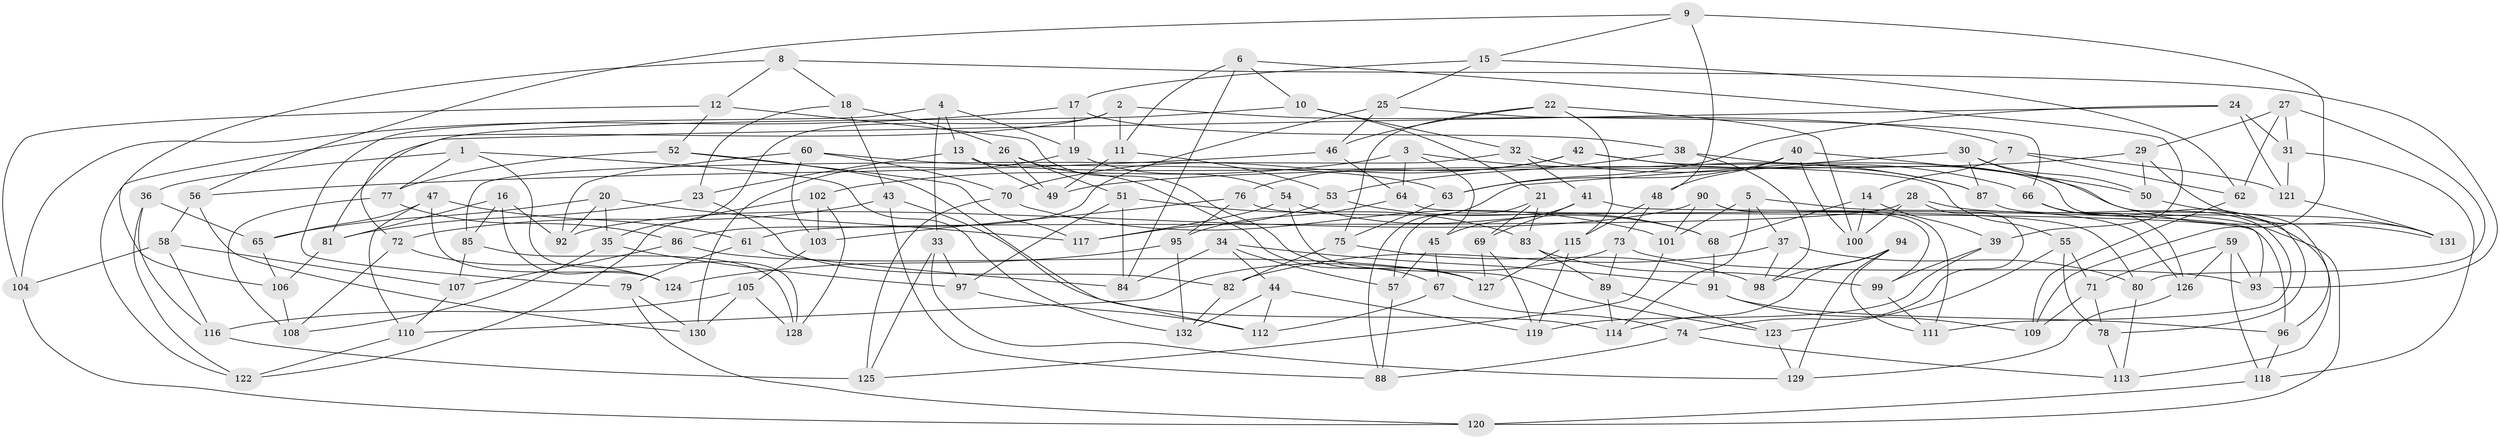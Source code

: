 // coarse degree distribution, {4: 0.2875, 6: 0.4875, 3: 0.0625, 5: 0.1625}
// Generated by graph-tools (version 1.1) at 2025/38/03/04/25 23:38:14]
// undirected, 132 vertices, 264 edges
graph export_dot {
  node [color=gray90,style=filled];
  1;
  2;
  3;
  4;
  5;
  6;
  7;
  8;
  9;
  10;
  11;
  12;
  13;
  14;
  15;
  16;
  17;
  18;
  19;
  20;
  21;
  22;
  23;
  24;
  25;
  26;
  27;
  28;
  29;
  30;
  31;
  32;
  33;
  34;
  35;
  36;
  37;
  38;
  39;
  40;
  41;
  42;
  43;
  44;
  45;
  46;
  47;
  48;
  49;
  50;
  51;
  52;
  53;
  54;
  55;
  56;
  57;
  58;
  59;
  60;
  61;
  62;
  63;
  64;
  65;
  66;
  67;
  68;
  69;
  70;
  71;
  72;
  73;
  74;
  75;
  76;
  77;
  78;
  79;
  80;
  81;
  82;
  83;
  84;
  85;
  86;
  87;
  88;
  89;
  90;
  91;
  92;
  93;
  94;
  95;
  96;
  97;
  98;
  99;
  100;
  101;
  102;
  103;
  104;
  105;
  106;
  107;
  108;
  109;
  110;
  111;
  112;
  113;
  114;
  115;
  116;
  117;
  118;
  119;
  120;
  121;
  122;
  123;
  124;
  125;
  126;
  127;
  128;
  129;
  130;
  131;
  132;
  1 -- 77;
  1 -- 128;
  1 -- 36;
  1 -- 132;
  2 -- 122;
  2 -- 11;
  2 -- 7;
  2 -- 35;
  3 -- 64;
  3 -- 45;
  3 -- 87;
  3 -- 102;
  4 -- 19;
  4 -- 13;
  4 -- 79;
  4 -- 33;
  5 -- 37;
  5 -- 114;
  5 -- 126;
  5 -- 101;
  6 -- 84;
  6 -- 39;
  6 -- 10;
  6 -- 11;
  7 -- 121;
  7 -- 14;
  7 -- 62;
  8 -- 12;
  8 -- 93;
  8 -- 18;
  8 -- 106;
  9 -- 15;
  9 -- 109;
  9 -- 48;
  9 -- 56;
  10 -- 72;
  10 -- 32;
  10 -- 21;
  11 -- 49;
  11 -- 53;
  12 -- 52;
  12 -- 104;
  12 -- 127;
  13 -- 55;
  13 -- 49;
  13 -- 23;
  14 -- 68;
  14 -- 100;
  14 -- 39;
  15 -- 25;
  15 -- 62;
  15 -- 17;
  16 -- 85;
  16 -- 81;
  16 -- 124;
  16 -- 92;
  17 -- 38;
  17 -- 104;
  17 -- 19;
  18 -- 23;
  18 -- 26;
  18 -- 43;
  19 -- 54;
  19 -- 130;
  20 -- 92;
  20 -- 65;
  20 -- 35;
  20 -- 117;
  21 -- 57;
  21 -- 69;
  21 -- 83;
  22 -- 75;
  22 -- 115;
  22 -- 46;
  22 -- 100;
  23 -- 82;
  23 -- 81;
  24 -- 81;
  24 -- 63;
  24 -- 121;
  24 -- 31;
  25 -- 66;
  25 -- 46;
  25 -- 86;
  26 -- 49;
  26 -- 51;
  26 -- 67;
  27 -- 80;
  27 -- 62;
  27 -- 31;
  27 -- 29;
  28 -- 100;
  28 -- 74;
  28 -- 61;
  28 -- 120;
  29 -- 50;
  29 -- 131;
  29 -- 49;
  30 -- 113;
  30 -- 87;
  30 -- 50;
  30 -- 88;
  31 -- 118;
  31 -- 121;
  32 -- 66;
  32 -- 41;
  32 -- 85;
  33 -- 97;
  33 -- 129;
  33 -- 125;
  34 -- 91;
  34 -- 84;
  34 -- 57;
  34 -- 44;
  35 -- 108;
  35 -- 97;
  36 -- 122;
  36 -- 65;
  36 -- 116;
  37 -- 82;
  37 -- 98;
  37 -- 80;
  38 -- 53;
  38 -- 98;
  38 -- 131;
  39 -- 119;
  39 -- 99;
  40 -- 100;
  40 -- 50;
  40 -- 48;
  40 -- 63;
  41 -- 45;
  41 -- 69;
  41 -- 93;
  42 -- 76;
  42 -- 70;
  42 -- 78;
  42 -- 87;
  43 -- 88;
  43 -- 72;
  43 -- 114;
  44 -- 112;
  44 -- 119;
  44 -- 132;
  45 -- 57;
  45 -- 67;
  46 -- 56;
  46 -- 64;
  47 -- 124;
  47 -- 110;
  47 -- 61;
  47 -- 65;
  48 -- 73;
  48 -- 115;
  50 -- 131;
  51 -- 83;
  51 -- 97;
  51 -- 84;
  52 -- 77;
  52 -- 112;
  52 -- 117;
  53 -- 117;
  53 -- 68;
  54 -- 68;
  54 -- 117;
  54 -- 123;
  55 -- 123;
  55 -- 71;
  55 -- 78;
  56 -- 58;
  56 -- 130;
  57 -- 88;
  58 -- 107;
  58 -- 104;
  58 -- 116;
  59 -- 71;
  59 -- 118;
  59 -- 93;
  59 -- 126;
  60 -- 70;
  60 -- 63;
  60 -- 92;
  60 -- 103;
  61 -- 79;
  61 -- 84;
  62 -- 109;
  63 -- 75;
  64 -- 95;
  64 -- 96;
  65 -- 106;
  66 -- 96;
  66 -- 126;
  67 -- 112;
  67 -- 74;
  68 -- 91;
  69 -- 119;
  69 -- 127;
  70 -- 125;
  70 -- 101;
  71 -- 78;
  71 -- 109;
  72 -- 108;
  72 -- 124;
  73 -- 110;
  73 -- 89;
  73 -- 93;
  74 -- 88;
  74 -- 113;
  75 -- 82;
  75 -- 98;
  76 -- 80;
  76 -- 103;
  76 -- 95;
  77 -- 108;
  77 -- 86;
  78 -- 113;
  79 -- 130;
  79 -- 120;
  80 -- 113;
  81 -- 106;
  82 -- 132;
  83 -- 89;
  83 -- 99;
  85 -- 107;
  85 -- 128;
  86 -- 107;
  86 -- 127;
  87 -- 111;
  89 -- 114;
  89 -- 123;
  90 -- 101;
  90 -- 92;
  90 -- 99;
  90 -- 111;
  91 -- 109;
  91 -- 96;
  94 -- 129;
  94 -- 98;
  94 -- 114;
  94 -- 111;
  95 -- 124;
  95 -- 132;
  96 -- 118;
  97 -- 112;
  99 -- 111;
  101 -- 125;
  102 -- 122;
  102 -- 103;
  102 -- 128;
  103 -- 105;
  104 -- 120;
  105 -- 130;
  105 -- 128;
  105 -- 116;
  106 -- 108;
  107 -- 110;
  110 -- 122;
  115 -- 127;
  115 -- 119;
  116 -- 125;
  118 -- 120;
  121 -- 131;
  123 -- 129;
  126 -- 129;
}
